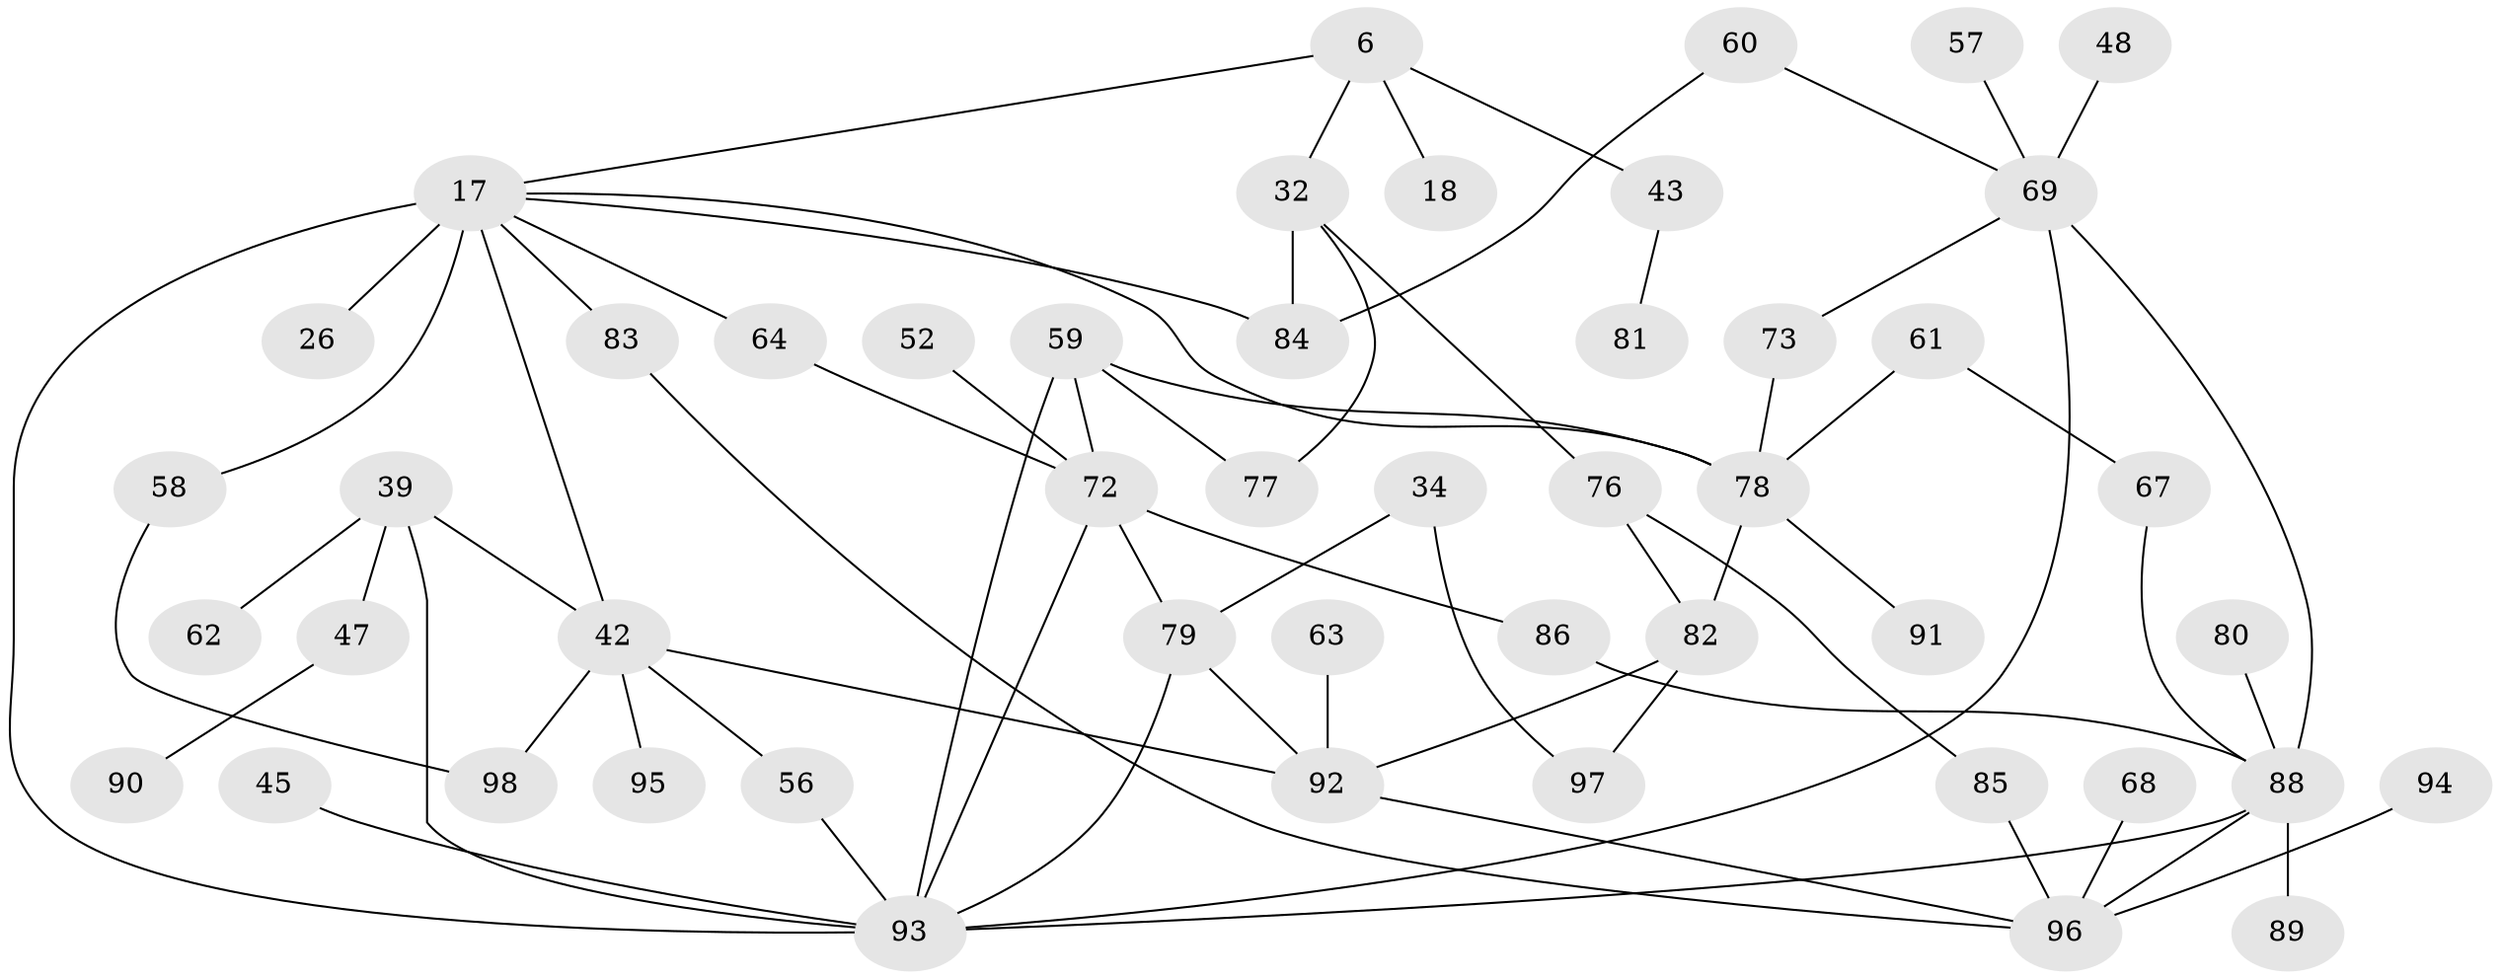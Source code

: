 // original degree distribution, {5: 0.11224489795918367, 9: 0.01020408163265306, 4: 0.10204081632653061, 7: 0.02040816326530612, 2: 0.30612244897959184, 6: 0.02040816326530612, 3: 0.20408163265306123, 1: 0.22448979591836735}
// Generated by graph-tools (version 1.1) at 2025/41/03/09/25 04:41:45]
// undirected, 49 vertices, 69 edges
graph export_dot {
graph [start="1"]
  node [color=gray90,style=filled];
  6;
  17 [super="+5+2"];
  18;
  26;
  32 [super="+15"];
  34;
  39;
  42 [super="+23"];
  43;
  45;
  47;
  48;
  52;
  56;
  57;
  58;
  59 [super="+24+49"];
  60 [super="+31"];
  61;
  62;
  63;
  64 [super="+53"];
  67;
  68;
  69 [super="+46"];
  72 [super="+30+51"];
  73;
  76;
  77 [super="+28"];
  78 [super="+50+71"];
  79 [super="+10"];
  80;
  81;
  82;
  83;
  84 [super="+13+75"];
  85;
  86;
  88 [super="+25+87"];
  89;
  90;
  91;
  92 [super="+44+35"];
  93 [super="+14+70+65+74"];
  94;
  95;
  96 [super="+29+33+37"];
  97;
  98;
  6 -- 18;
  6 -- 32;
  6 -- 43;
  6 -- 17;
  17 -- 58;
  17 -- 83 [weight=2];
  17 -- 26;
  17 -- 84 [weight=2];
  17 -- 42;
  17 -- 93 [weight=6];
  17 -- 64;
  17 -- 78;
  32 -- 76;
  32 -- 84 [weight=2];
  32 -- 77;
  34 -- 97;
  34 -- 79;
  39 -- 42;
  39 -- 47;
  39 -- 62;
  39 -- 93 [weight=2];
  42 -- 98;
  42 -- 56;
  42 -- 95;
  42 -- 92;
  43 -- 81;
  45 -- 93;
  47 -- 90;
  48 -- 69;
  52 -- 72;
  56 -- 93;
  57 -- 69;
  58 -- 98;
  59 -- 93 [weight=3];
  59 -- 77;
  59 -- 72;
  59 -- 78 [weight=2];
  60 -- 84;
  60 -- 69;
  61 -- 67;
  61 -- 78;
  63 -- 92;
  64 -- 72;
  67 -- 88;
  68 -- 96;
  69 -- 93 [weight=2];
  69 -- 88 [weight=2];
  69 -- 73;
  72 -- 79 [weight=2];
  72 -- 86;
  72 -- 93 [weight=2];
  73 -- 78;
  76 -- 85;
  76 -- 82;
  78 -- 82;
  78 -- 91;
  79 -- 92;
  79 -- 93 [weight=2];
  80 -- 88;
  82 -- 97;
  82 -- 92;
  83 -- 96;
  85 -- 96;
  86 -- 88;
  88 -- 96;
  88 -- 89;
  88 -- 93 [weight=2];
  92 -- 96;
  94 -- 96;
}
